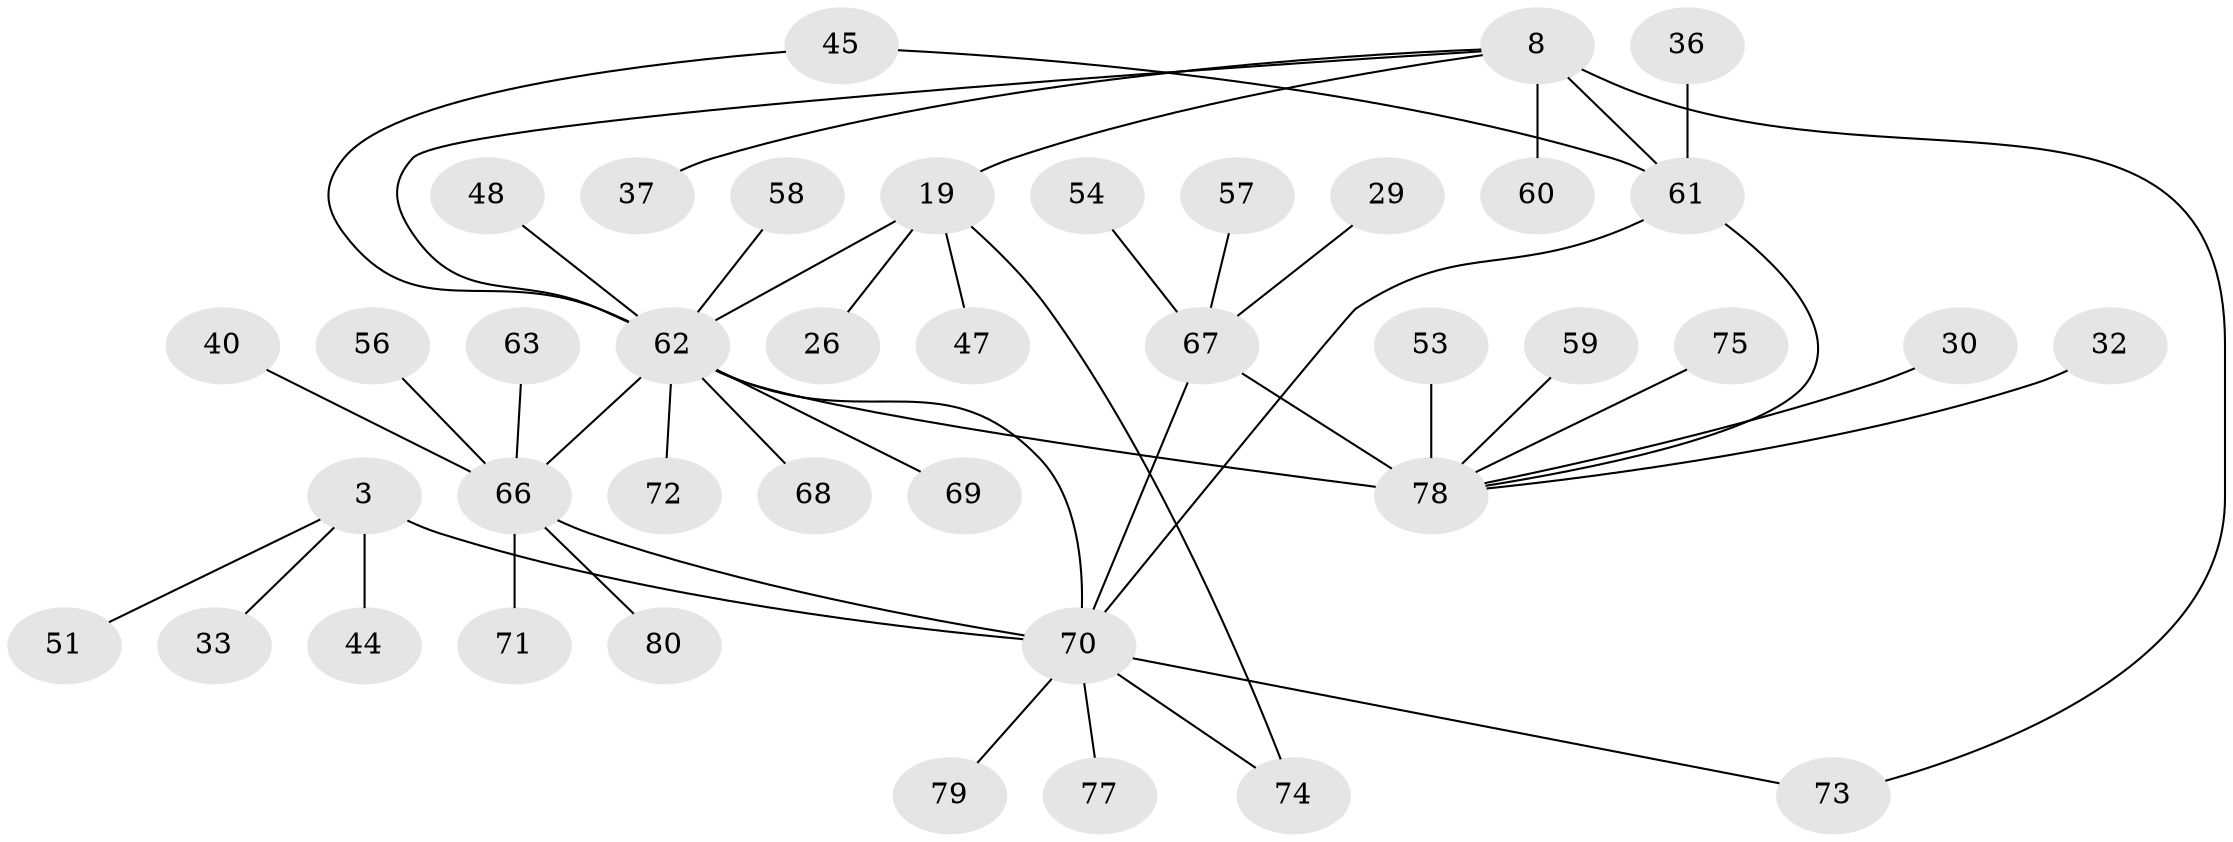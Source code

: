 // original degree distribution, {8: 0.05, 6: 0.05, 3: 0.0625, 11: 0.025, 5: 0.0375, 7: 0.0625, 4: 0.0125, 1: 0.5375, 2: 0.1625}
// Generated by graph-tools (version 1.1) at 2025/55/03/09/25 04:55:23]
// undirected, 40 vertices, 47 edges
graph export_dot {
graph [start="1"]
  node [color=gray90,style=filled];
  3 [super="+2"];
  8 [super="+7"];
  19 [super="+17"];
  26;
  29;
  30;
  32;
  33;
  36;
  37;
  40;
  44;
  45;
  47 [super="+28"];
  48;
  51;
  53;
  54;
  56;
  57;
  58;
  59;
  60;
  61 [super="+34"];
  62 [super="+49+14+20"];
  63 [super="+35"];
  66 [super="+16+38+39"];
  67 [super="+31+12"];
  68;
  69;
  70 [super="+46+65"];
  71;
  72;
  73 [super="+52"];
  74 [super="+50"];
  75;
  77;
  78 [super="+11+21+22+25"];
  79;
  80 [super="+76"];
  3 -- 33;
  3 -- 51;
  3 -- 44;
  3 -- 70 [weight=4];
  8 -- 37;
  8 -- 73;
  8 -- 19;
  8 -- 60;
  8 -- 62 [weight=2];
  8 -- 61 [weight=4];
  19 -- 26;
  19 -- 74;
  19 -- 47;
  19 -- 62 [weight=4];
  29 -- 67;
  30 -- 78;
  32 -- 78;
  36 -- 61;
  40 -- 66;
  45 -- 62;
  45 -- 61;
  48 -- 62;
  53 -- 78;
  54 -- 67;
  56 -- 66;
  57 -- 67;
  58 -- 62;
  59 -- 78;
  61 -- 78;
  61 -- 70;
  62 -- 69;
  62 -- 72;
  62 -- 78 [weight=3];
  62 -- 66 [weight=5];
  62 -- 68;
  62 -- 70 [weight=3];
  63 -- 66;
  66 -- 71;
  66 -- 70;
  66 -- 80;
  67 -- 78 [weight=4];
  67 -- 70;
  70 -- 73;
  70 -- 74;
  70 -- 77;
  70 -- 79;
  75 -- 78;
}
